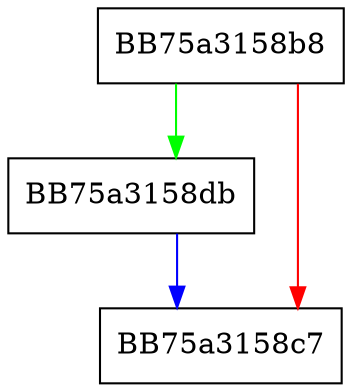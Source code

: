 digraph isNodeInfo {
  node [shape="box"];
  graph [splines=ortho];
  BB75a3158b8 -> BB75a3158db [color="green"];
  BB75a3158b8 -> BB75a3158c7 [color="red"];
  BB75a3158db -> BB75a3158c7 [color="blue"];
}